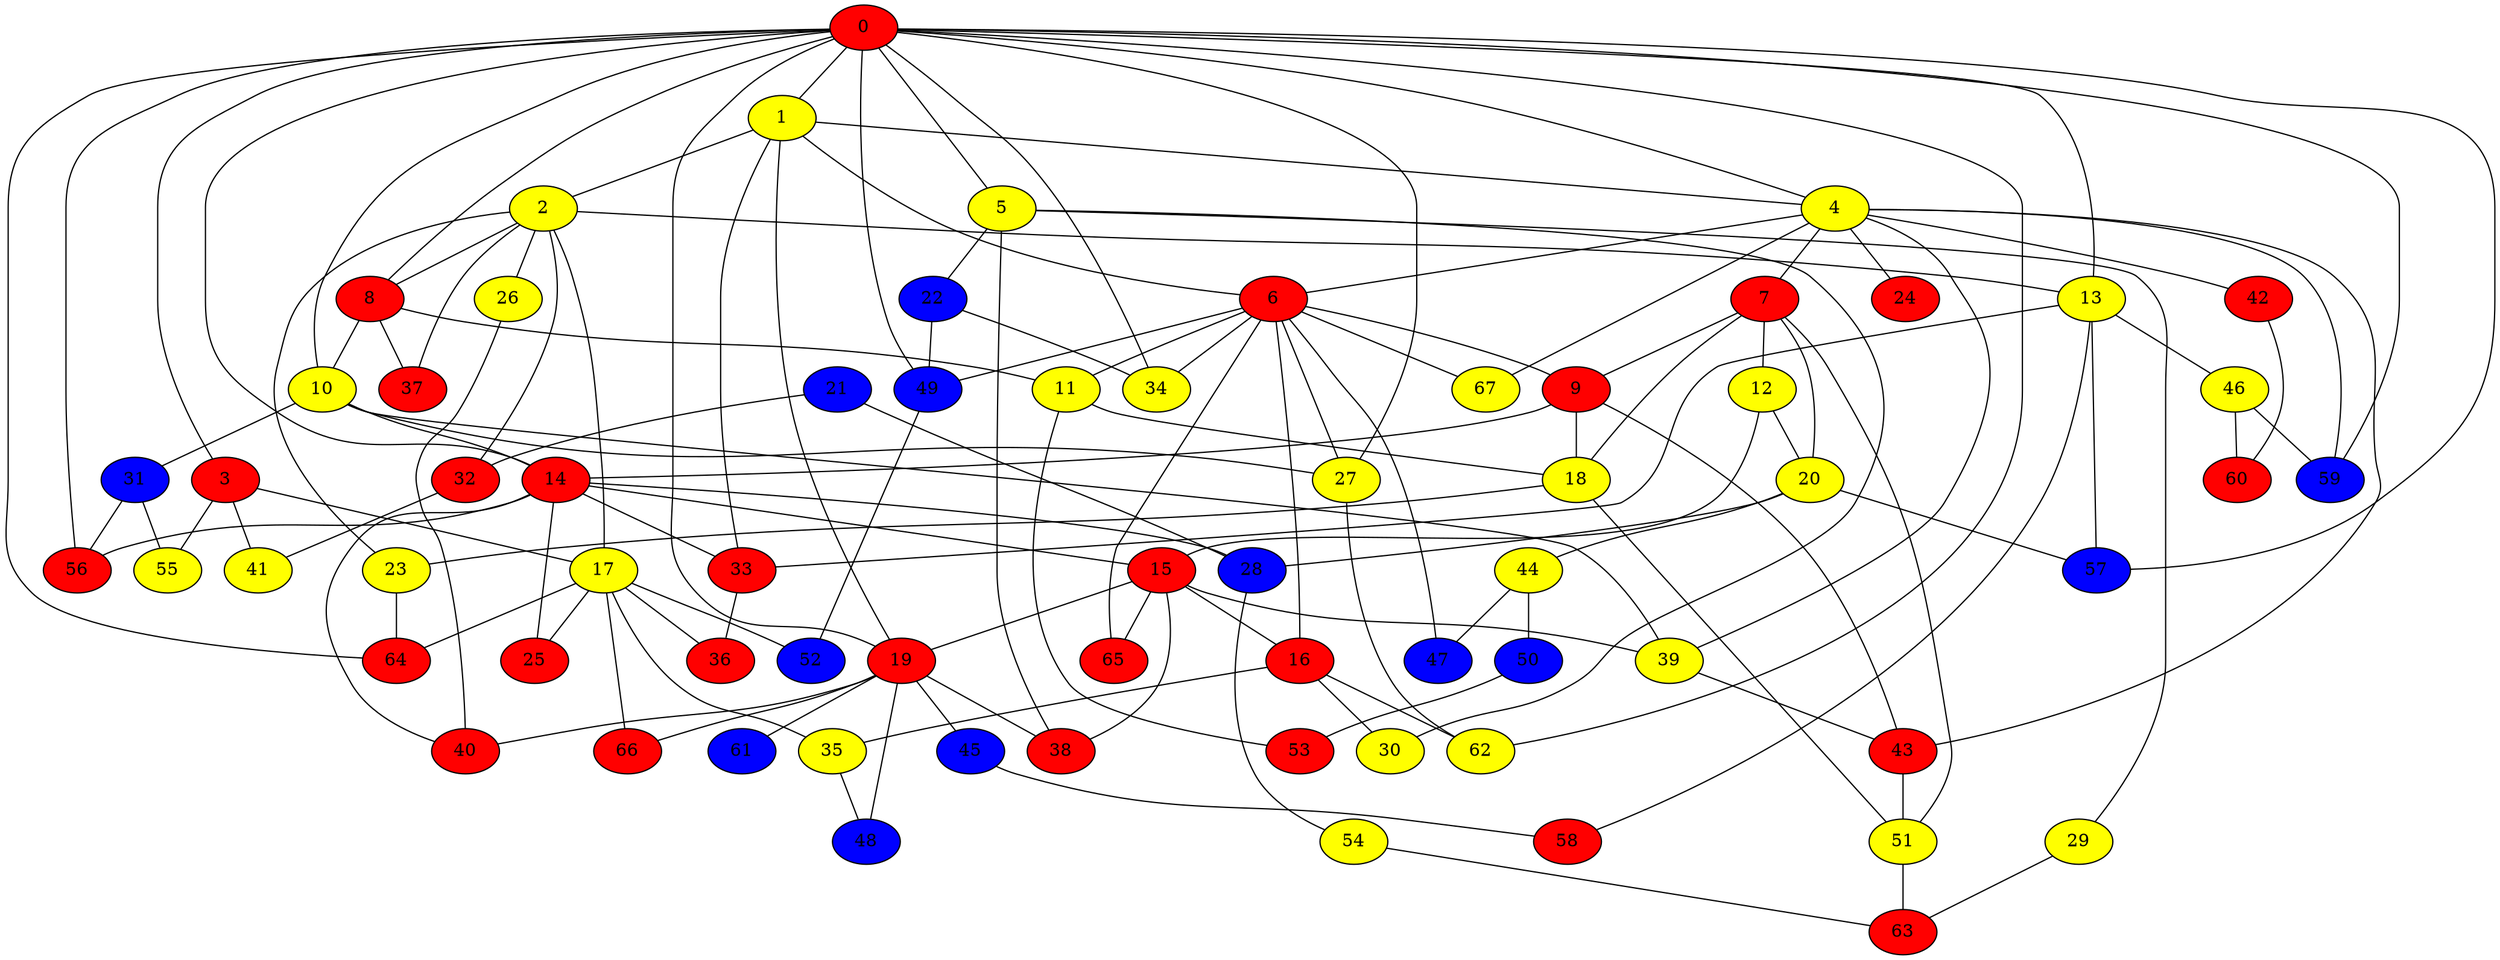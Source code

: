 graph {
0 [style = filled fillcolor = red];
1 [style = filled fillcolor = yellow];
2 [style = filled fillcolor = yellow];
3 [style = filled fillcolor = red];
4 [style = filled fillcolor = yellow];
5 [style = filled fillcolor = yellow];
6 [style = filled fillcolor = red];
7 [style = filled fillcolor = red];
8 [style = filled fillcolor = red];
9 [style = filled fillcolor = red];
10 [style = filled fillcolor = yellow];
11 [style = filled fillcolor = yellow];
12 [style = filled fillcolor = yellow];
13 [style = filled fillcolor = yellow];
14 [style = filled fillcolor = red];
15 [style = filled fillcolor = red];
16 [style = filled fillcolor = red];
17 [style = filled fillcolor = yellow];
18 [style = filled fillcolor = yellow];
19 [style = filled fillcolor = red];
20 [style = filled fillcolor = yellow];
21 [style = filled fillcolor = blue];
22 [style = filled fillcolor = blue];
23 [style = filled fillcolor = yellow];
24 [style = filled fillcolor = red];
25 [style = filled fillcolor = red];
26 [style = filled fillcolor = yellow];
27 [style = filled fillcolor = yellow];
28 [style = filled fillcolor = blue];
29 [style = filled fillcolor = yellow];
30 [style = filled fillcolor = yellow];
31 [style = filled fillcolor = blue];
32 [style = filled fillcolor = red];
33 [style = filled fillcolor = red];
34 [style = filled fillcolor = yellow];
35 [style = filled fillcolor = yellow];
36 [style = filled fillcolor = red];
37 [style = filled fillcolor = red];
38 [style = filled fillcolor = red];
39 [style = filled fillcolor = yellow];
40 [style = filled fillcolor = red];
41 [style = filled fillcolor = yellow];
42 [style = filled fillcolor = red];
43 [style = filled fillcolor = red];
44 [style = filled fillcolor = yellow];
45 [style = filled fillcolor = blue];
46 [style = filled fillcolor = yellow];
47 [style = filled fillcolor = blue];
48 [style = filled fillcolor = blue];
49 [style = filled fillcolor = blue];
50 [style = filled fillcolor = blue];
51 [style = filled fillcolor = yellow];
52 [style = filled fillcolor = blue];
53 [style = filled fillcolor = red];
54 [style = filled fillcolor = yellow];
55 [style = filled fillcolor = yellow];
56 [style = filled fillcolor = red];
57 [style = filled fillcolor = blue];
58 [style = filled fillcolor = red];
59 [style = filled fillcolor = blue];
60 [style = filled fillcolor = red];
61 [style = filled fillcolor = blue];
62 [style = filled fillcolor = yellow];
63 [style = filled fillcolor = red];
64 [style = filled fillcolor = red];
65 [style = filled fillcolor = red];
66 [style = filled fillcolor = red];
67 [style = filled fillcolor = yellow];
0 -- 5;
0 -- 4;
0 -- 3;
0 -- 1;
0 -- 8;
0 -- 10;
0 -- 13;
0 -- 14;
0 -- 19;
0 -- 27;
0 -- 34;
0 -- 49;
0 -- 56;
0 -- 57;
0 -- 59;
0 -- 62;
0 -- 64;
1 -- 2;
1 -- 4;
1 -- 6;
1 -- 19;
1 -- 33;
2 -- 8;
2 -- 13;
2 -- 17;
2 -- 23;
2 -- 26;
2 -- 32;
2 -- 37;
3 -- 17;
3 -- 41;
3 -- 55;
4 -- 6;
4 -- 7;
4 -- 24;
4 -- 39;
4 -- 42;
4 -- 43;
4 -- 59;
4 -- 67;
5 -- 22;
5 -- 29;
5 -- 30;
5 -- 38;
6 -- 9;
6 -- 11;
6 -- 16;
6 -- 27;
6 -- 34;
6 -- 47;
6 -- 49;
6 -- 65;
6 -- 67;
7 -- 9;
7 -- 12;
7 -- 18;
7 -- 20;
7 -- 51;
8 -- 10;
8 -- 11;
8 -- 37;
9 -- 14;
9 -- 18;
9 -- 43;
10 -- 14;
10 -- 27;
10 -- 31;
10 -- 39;
11 -- 18;
11 -- 53;
12 -- 15;
12 -- 20;
13 -- 33;
13 -- 46;
13 -- 57;
13 -- 58;
14 -- 15;
14 -- 25;
14 -- 28;
14 -- 33;
14 -- 40;
14 -- 56;
15 -- 16;
15 -- 19;
15 -- 38;
15 -- 39;
15 -- 65;
16 -- 30;
16 -- 35;
16 -- 62;
17 -- 25;
17 -- 35;
17 -- 36;
17 -- 52;
17 -- 64;
17 -- 66;
18 -- 23;
18 -- 51;
19 -- 38;
19 -- 40;
19 -- 45;
19 -- 48;
19 -- 61;
19 -- 66;
20 -- 28;
20 -- 44;
20 -- 57;
21 -- 28;
21 -- 32;
22 -- 34;
22 -- 49;
23 -- 64;
26 -- 40;
27 -- 62;
28 -- 54;
29 -- 63;
31 -- 55;
31 -- 56;
32 -- 41;
33 -- 36;
35 -- 48;
39 -- 43;
42 -- 60;
43 -- 51;
44 -- 47;
44 -- 50;
45 -- 58;
46 -- 59;
46 -- 60;
49 -- 52;
50 -- 53;
51 -- 63;
54 -- 63;
}
